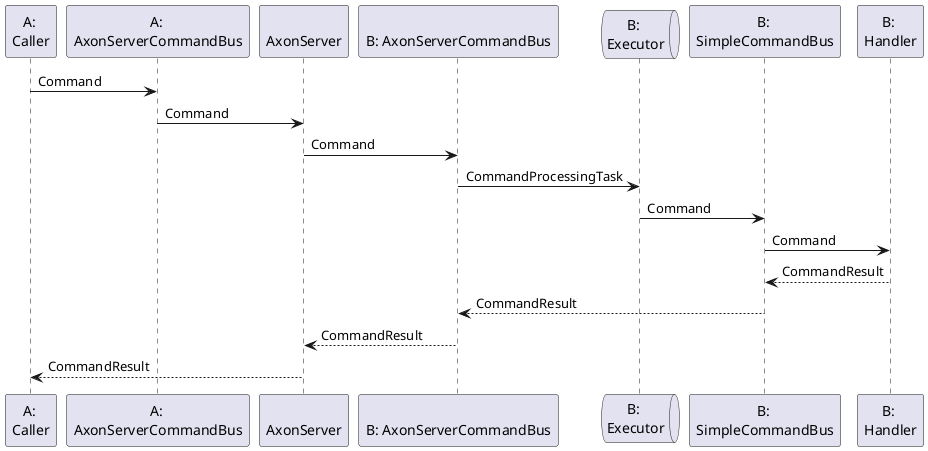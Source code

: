 @startuml

participant "A: \nCaller" as ac
participant "A: \nAxonServerCommandBus" as ab
participant "\nAxonServer" as asee
participant "\nB: AxonServerCommandBus" as bb
queue "B: \nExecutor" as be
participant "B: \nSimpleCommandBus" as blb
participant "B: \nHandler" as bh


ac -> ab: Command
ab -> asee: Command
asee -> bb: Command
bb -> be: CommandProcessingTask
be -> blb: Command
blb -> bh: Command
blb <-- bh: CommandResult
bb <-- blb: CommandResult
asee <-- bb: CommandResult
ac <-- asee: CommandResult




@enduml
